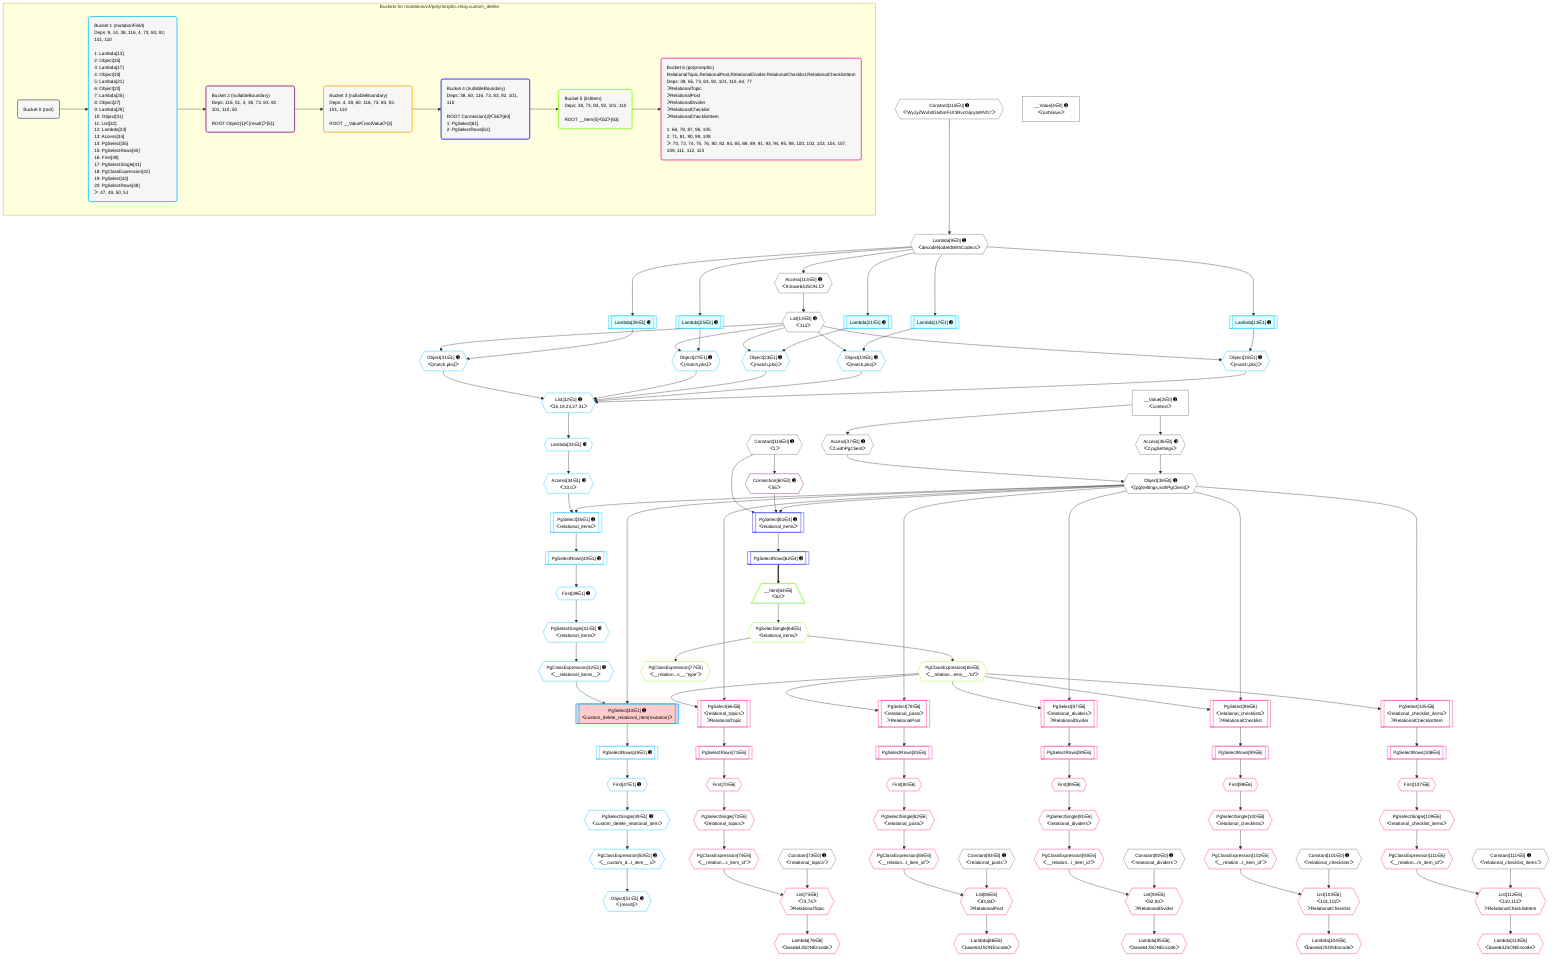 %%{init: {'themeVariables': { 'fontSize': '12px'}}}%%
graph TD
    classDef path fill:#eee,stroke:#000,color:#000
    classDef plan fill:#fff,stroke-width:1px,color:#000
    classDef itemplan fill:#fff,stroke-width:2px,color:#000
    classDef unbatchedplan fill:#dff,stroke-width:1px,color:#000
    classDef sideeffectplan fill:#fcc,stroke-width:2px,color:#000
    classDef bucket fill:#f6f6f6,color:#000,stroke-width:2px,text-align:left


    %% plan dependencies
    Object38{{"Object[38∈0] ➊<br />ᐸ{pgSettings,withPgClient}ᐳ"}}:::plan
    Access36{{"Access[36∈0] ➊<br />ᐸ2.pgSettingsᐳ"}}:::plan
    Access37{{"Access[37∈0] ➊<br />ᐸ2.withPgClientᐳ"}}:::plan
    Access36 & Access37 --> Object38
    Lambda9{{"Lambda[9∈0] ➊<br />ᐸdecodeNodeIdWithCodecsᐳ"}}:::plan
    Constant115{{"Constant[115∈0] ➊<br />ᐸ'WyJyZWxhdGlvbmFsX3RvcGljcyIsMV0='ᐳ"}}:::plan
    Constant115 --> Lambda9
    List14{{"List[14∈0] ➊<br />ᐸ114ᐳ"}}:::plan
    Access114{{"Access[114∈0] ➊<br />ᐸ9.base64JSON.1ᐳ"}}:::plan
    Access114 --> List14
    __Value2["__Value[2∈0] ➊<br />ᐸcontextᐳ"]:::plan
    __Value2 --> Access36
    __Value2 --> Access37
    Lambda9 --> Access114
    __Value4["__Value[4∈0] ➊<br />ᐸrootValueᐳ"]:::plan
    Constant73{{"Constant[73∈0] ➊<br />ᐸ'relational_topics'ᐳ"}}:::plan
    Constant83{{"Constant[83∈0] ➊<br />ᐸ'relational_posts'ᐳ"}}:::plan
    Constant92{{"Constant[92∈0] ➊<br />ᐸ'relational_dividers'ᐳ"}}:::plan
    Constant101{{"Constant[101∈0] ➊<br />ᐸ'relational_checklists'ᐳ"}}:::plan
    Constant110{{"Constant[110∈0] ➊<br />ᐸ'relational_checklist_items'ᐳ"}}:::plan
    Constant116{{"Constant[116∈0] ➊<br />ᐸ1ᐳ"}}:::plan
    List32{{"List[32∈1] ➊<br />ᐸ15,19,23,27,31ᐳ"}}:::plan
    Object15{{"Object[15∈1] ➊<br />ᐸ{match,pks}ᐳ"}}:::plan
    Object19{{"Object[19∈1] ➊<br />ᐸ{match,pks}ᐳ"}}:::plan
    Object23{{"Object[23∈1] ➊<br />ᐸ{match,pks}ᐳ"}}:::plan
    Object27{{"Object[27∈1] ➊<br />ᐸ{match,pks}ᐳ"}}:::plan
    Object31{{"Object[31∈1] ➊<br />ᐸ{match,pks}ᐳ"}}:::plan
    Object15 & Object19 & Object23 & Object27 & Object31 --> List32
    Lambda13[["Lambda[13∈1] ➊"]]:::unbatchedplan
    Lambda13 & List14 --> Object15
    Lambda17[["Lambda[17∈1] ➊"]]:::unbatchedplan
    Lambda17 & List14 --> Object19
    Lambda21[["Lambda[21∈1] ➊"]]:::unbatchedplan
    Lambda21 & List14 --> Object23
    Lambda25[["Lambda[25∈1] ➊"]]:::unbatchedplan
    Lambda25 & List14 --> Object27
    Lambda29[["Lambda[29∈1] ➊"]]:::unbatchedplan
    Lambda29 & List14 --> Object31
    PgSelect35[["PgSelect[35∈1] ➊<br />ᐸrelational_itemsᐳ"]]:::plan
    Access34{{"Access[34∈1] ➊<br />ᐸ33.0ᐳ"}}:::plan
    Object38 & Access34 --> PgSelect35
    PgSelect43[["PgSelect[43∈1] ➊<br />ᐸcustom_delete_relational_item(mutation)ᐳ"]]:::sideeffectplan
    PgClassExpression42{{"PgClassExpression[42∈1] ➊<br />ᐸ__relational_items__ᐳ"}}:::plan
    Object38 & PgClassExpression42 --> PgSelect43
    Lambda9 --> Lambda13
    Lambda9 --> Lambda17
    Lambda9 --> Lambda21
    Lambda9 --> Lambda25
    Lambda9 --> Lambda29
    Lambda33{{"Lambda[33∈1] ➊"}}:::plan
    List32 --> Lambda33
    Lambda33 --> Access34
    First39{{"First[39∈1] ➊"}}:::plan
    PgSelectRows40[["PgSelectRows[40∈1] ➊"]]:::plan
    PgSelectRows40 --> First39
    PgSelect35 --> PgSelectRows40
    PgSelectSingle41{{"PgSelectSingle[41∈1] ➊<br />ᐸrelational_itemsᐳ"}}:::plan
    First39 --> PgSelectSingle41
    PgSelectSingle41 --> PgClassExpression42
    First47{{"First[47∈1] ➊"}}:::plan
    PgSelectRows48[["PgSelectRows[48∈1] ➊"]]:::plan
    PgSelectRows48 --> First47
    PgSelect43 --> PgSelectRows48
    PgSelectSingle49{{"PgSelectSingle[49∈1] ➊<br />ᐸcustom_delete_relational_itemᐳ"}}:::plan
    First47 --> PgSelectSingle49
    PgClassExpression50{{"PgClassExpression[50∈1] ➊<br />ᐸ__custom_d...l_item__.vᐳ"}}:::plan
    PgSelectSingle49 --> PgClassExpression50
    Object51{{"Object[51∈1] ➊<br />ᐸ{result}ᐳ"}}:::plan
    PgClassExpression50 --> Object51
    Connection60{{"Connection[60∈2] ➊<br />ᐸ56ᐳ"}}:::plan
    Constant116 --> Connection60
    PgSelect61[["PgSelect[61∈4] ➊<br />ᐸrelational_itemsᐳ"]]:::plan
    Object38 & Connection60 & Constant116 --> PgSelect61
    PgSelectRows62[["PgSelectRows[62∈4] ➊"]]:::plan
    PgSelect61 --> PgSelectRows62
    __Item63[/"__Item[63∈5]<br />ᐸ62ᐳ"\]:::itemplan
    PgSelectRows62 ==> __Item63
    PgSelectSingle64{{"PgSelectSingle[64∈5]<br />ᐸrelational_itemsᐳ"}}:::plan
    __Item63 --> PgSelectSingle64
    PgClassExpression65{{"PgClassExpression[65∈5]<br />ᐸ__relation...ems__.”id”ᐳ"}}:::plan
    PgSelectSingle64 --> PgClassExpression65
    PgClassExpression77{{"PgClassExpression[77∈5]<br />ᐸ__relation...s__.”type”ᐳ"}}:::plan
    PgSelectSingle64 --> PgClassExpression77
    PgSelect66[["PgSelect[66∈6]<br />ᐸrelational_topicsᐳ<br />ᐳRelationalTopic"]]:::plan
    Object38 & PgClassExpression65 --> PgSelect66
    List75{{"List[75∈6]<br />ᐸ73,74ᐳ<br />ᐳRelationalTopic"}}:::plan
    PgClassExpression74{{"PgClassExpression[74∈6]<br />ᐸ__relation...c_item_id”ᐳ"}}:::plan
    Constant73 & PgClassExpression74 --> List75
    PgSelect78[["PgSelect[78∈6]<br />ᐸrelational_postsᐳ<br />ᐳRelationalPost"]]:::plan
    Object38 & PgClassExpression65 --> PgSelect78
    List85{{"List[85∈6]<br />ᐸ83,84ᐳ<br />ᐳRelationalPost"}}:::plan
    PgClassExpression84{{"PgClassExpression[84∈6]<br />ᐸ__relation...t_item_id”ᐳ"}}:::plan
    Constant83 & PgClassExpression84 --> List85
    PgSelect87[["PgSelect[87∈6]<br />ᐸrelational_dividersᐳ<br />ᐳRelationalDivider"]]:::plan
    Object38 & PgClassExpression65 --> PgSelect87
    List94{{"List[94∈6]<br />ᐸ92,93ᐳ<br />ᐳRelationalDivider"}}:::plan
    PgClassExpression93{{"PgClassExpression[93∈6]<br />ᐸ__relation...r_item_id”ᐳ"}}:::plan
    Constant92 & PgClassExpression93 --> List94
    PgSelect96[["PgSelect[96∈6]<br />ᐸrelational_checklistsᐳ<br />ᐳRelationalChecklist"]]:::plan
    Object38 & PgClassExpression65 --> PgSelect96
    List103{{"List[103∈6]<br />ᐸ101,102ᐳ<br />ᐳRelationalChecklist"}}:::plan
    PgClassExpression102{{"PgClassExpression[102∈6]<br />ᐸ__relation...t_item_id”ᐳ"}}:::plan
    Constant101 & PgClassExpression102 --> List103
    PgSelect105[["PgSelect[105∈6]<br />ᐸrelational_checklist_itemsᐳ<br />ᐳRelationalChecklistItem"]]:::plan
    Object38 & PgClassExpression65 --> PgSelect105
    List112{{"List[112∈6]<br />ᐸ110,111ᐳ<br />ᐳRelationalChecklistItem"}}:::plan
    PgClassExpression111{{"PgClassExpression[111∈6]<br />ᐸ__relation...m_item_id”ᐳ"}}:::plan
    Constant110 & PgClassExpression111 --> List112
    First70{{"First[70∈6]"}}:::plan
    PgSelectRows71[["PgSelectRows[71∈6]"]]:::plan
    PgSelectRows71 --> First70
    PgSelect66 --> PgSelectRows71
    PgSelectSingle72{{"PgSelectSingle[72∈6]<br />ᐸrelational_topicsᐳ"}}:::plan
    First70 --> PgSelectSingle72
    PgSelectSingle72 --> PgClassExpression74
    Lambda76{{"Lambda[76∈6]<br />ᐸbase64JSONEncodeᐳ"}}:::plan
    List75 --> Lambda76
    First80{{"First[80∈6]"}}:::plan
    PgSelectRows81[["PgSelectRows[81∈6]"]]:::plan
    PgSelectRows81 --> First80
    PgSelect78 --> PgSelectRows81
    PgSelectSingle82{{"PgSelectSingle[82∈6]<br />ᐸrelational_postsᐳ"}}:::plan
    First80 --> PgSelectSingle82
    PgSelectSingle82 --> PgClassExpression84
    Lambda86{{"Lambda[86∈6]<br />ᐸbase64JSONEncodeᐳ"}}:::plan
    List85 --> Lambda86
    First89{{"First[89∈6]"}}:::plan
    PgSelectRows90[["PgSelectRows[90∈6]"]]:::plan
    PgSelectRows90 --> First89
    PgSelect87 --> PgSelectRows90
    PgSelectSingle91{{"PgSelectSingle[91∈6]<br />ᐸrelational_dividersᐳ"}}:::plan
    First89 --> PgSelectSingle91
    PgSelectSingle91 --> PgClassExpression93
    Lambda95{{"Lambda[95∈6]<br />ᐸbase64JSONEncodeᐳ"}}:::plan
    List94 --> Lambda95
    First98{{"First[98∈6]"}}:::plan
    PgSelectRows99[["PgSelectRows[99∈6]"]]:::plan
    PgSelectRows99 --> First98
    PgSelect96 --> PgSelectRows99
    PgSelectSingle100{{"PgSelectSingle[100∈6]<br />ᐸrelational_checklistsᐳ"}}:::plan
    First98 --> PgSelectSingle100
    PgSelectSingle100 --> PgClassExpression102
    Lambda104{{"Lambda[104∈6]<br />ᐸbase64JSONEncodeᐳ"}}:::plan
    List103 --> Lambda104
    First107{{"First[107∈6]"}}:::plan
    PgSelectRows108[["PgSelectRows[108∈6]"]]:::plan
    PgSelectRows108 --> First107
    PgSelect105 --> PgSelectRows108
    PgSelectSingle109{{"PgSelectSingle[109∈6]<br />ᐸrelational_checklist_itemsᐳ"}}:::plan
    First107 --> PgSelectSingle109
    PgSelectSingle109 --> PgClassExpression111
    Lambda113{{"Lambda[113∈6]<br />ᐸbase64JSONEncodeᐳ"}}:::plan
    List112 --> Lambda113

    %% define steps

    subgraph "Buckets for mutations/v4/polymorphic.relay.custom_delete"
    Bucket0("Bucket 0 (root)"):::bucket
    classDef bucket0 stroke:#696969
    class Bucket0,__Value2,__Value4,Lambda9,List14,Access36,Access37,Object38,Constant73,Constant83,Constant92,Constant101,Constant110,Access114,Constant115,Constant116 bucket0
    Bucket1("Bucket 1 (mutationField)<br />Deps: 9, 14, 38, 116, 4, 73, 83, 92, 101, 110<br /><br />1: Lambda[13]<br />2: Object[15]<br />3: Lambda[17]<br />4: Object[19]<br />5: Lambda[21]<br />6: Object[23]<br />7: Lambda[25]<br />8: Object[27]<br />9: Lambda[29]<br />10: Object[31]<br />11: List[32]<br />12: Lambda[33]<br />13: Access[34]<br />14: PgSelect[35]<br />15: PgSelectRows[40]<br />16: First[39]<br />17: PgSelectSingle[41]<br />18: PgClassExpression[42]<br />19: PgSelect[43]<br />20: PgSelectRows[48]<br />ᐳ: 47, 49, 50, 51"):::bucket
    classDef bucket1 stroke:#00bfff
    class Bucket1,Lambda13,Object15,Lambda17,Object19,Lambda21,Object23,Lambda25,Object27,Lambda29,Object31,List32,Lambda33,Access34,PgSelect35,First39,PgSelectRows40,PgSelectSingle41,PgClassExpression42,PgSelect43,First47,PgSelectRows48,PgSelectSingle49,PgClassExpression50,Object51 bucket1
    Bucket2("Bucket 2 (nullableBoundary)<br />Deps: 116, 51, 4, 38, 73, 83, 92, 101, 110, 50<br /><br />ROOT Object{1}ᐸ{result}ᐳ[51]"):::bucket
    classDef bucket2 stroke:#7f007f
    class Bucket2,Connection60 bucket2
    Bucket3("Bucket 3 (nullableBoundary)<br />Deps: 4, 38, 60, 116, 73, 83, 92, 101, 110<br /><br />ROOT __ValueᐸrootValueᐳ[4]"):::bucket
    classDef bucket3 stroke:#ffa500
    class Bucket3 bucket3
    Bucket4("Bucket 4 (nullableBoundary)<br />Deps: 38, 60, 116, 73, 83, 92, 101, 110<br /><br />ROOT Connection{2}ᐸ56ᐳ[60]<br />1: PgSelect[61]<br />2: PgSelectRows[62]"):::bucket
    classDef bucket4 stroke:#0000ff
    class Bucket4,PgSelect61,PgSelectRows62 bucket4
    Bucket5("Bucket 5 (listItem)<br />Deps: 38, 73, 83, 92, 101, 110<br /><br />ROOT __Item{5}ᐸ62ᐳ[63]"):::bucket
    classDef bucket5 stroke:#7fff00
    class Bucket5,__Item63,PgSelectSingle64,PgClassExpression65,PgClassExpression77 bucket5
    Bucket6("Bucket 6 (polymorphic)<br />RelationalTopic,RelationalPost,RelationalDivider,RelationalChecklist,RelationalChecklistItem<br />Deps: 38, 65, 73, 83, 92, 101, 110, 64, 77<br />ᐳRelationalTopic<br />ᐳRelationalPost<br />ᐳRelationalDivider<br />ᐳRelationalChecklist<br />ᐳRelationalChecklistItem<br /><br />1: 66, 78, 87, 96, 105<br />2: 71, 81, 90, 99, 108<br />ᐳ: 70, 72, 74, 75, 76, 80, 82, 84, 85, 86, 89, 91, 93, 94, 95, 98, 100, 102, 103, 104, 107, 109, 111, 112, 113"):::bucket
    classDef bucket6 stroke:#ff1493
    class Bucket6,PgSelect66,First70,PgSelectRows71,PgSelectSingle72,PgClassExpression74,List75,Lambda76,PgSelect78,First80,PgSelectRows81,PgSelectSingle82,PgClassExpression84,List85,Lambda86,PgSelect87,First89,PgSelectRows90,PgSelectSingle91,PgClassExpression93,List94,Lambda95,PgSelect96,First98,PgSelectRows99,PgSelectSingle100,PgClassExpression102,List103,Lambda104,PgSelect105,First107,PgSelectRows108,PgSelectSingle109,PgClassExpression111,List112,Lambda113 bucket6
    Bucket0 --> Bucket1
    Bucket1 --> Bucket2
    Bucket2 --> Bucket3
    Bucket3 --> Bucket4
    Bucket4 --> Bucket5
    Bucket5 --> Bucket6
    end